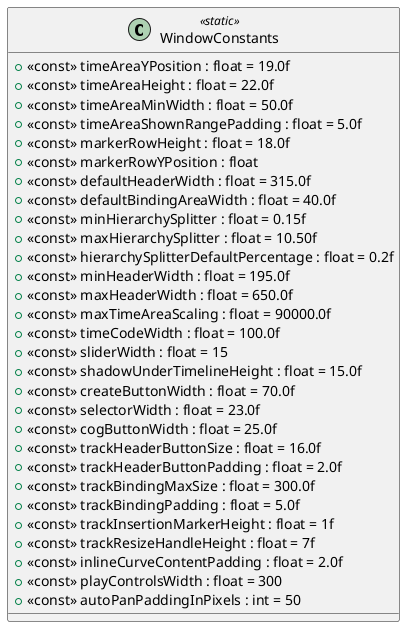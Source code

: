 @startuml
class WindowConstants <<static>> {
    + <<const>> timeAreaYPosition : float = 19.0f
    + <<const>> timeAreaHeight : float = 22.0f
    + <<const>> timeAreaMinWidth : float = 50.0f
    + <<const>> timeAreaShownRangePadding : float = 5.0f
    + <<const>> markerRowHeight : float = 18.0f
    + <<const>> markerRowYPosition : float
    + <<const>> defaultHeaderWidth : float = 315.0f
    + <<const>> defaultBindingAreaWidth : float = 40.0f
    + <<const>> minHierarchySplitter : float = 0.15f
    + <<const>> maxHierarchySplitter : float = 10.50f
    + <<const>> hierarchySplitterDefaultPercentage : float = 0.2f
    + <<const>> minHeaderWidth : float = 195.0f
    + <<const>> maxHeaderWidth : float = 650.0f
    + <<const>> maxTimeAreaScaling : float = 90000.0f
    + <<const>> timeCodeWidth : float = 100.0f
    + <<const>> sliderWidth : float = 15
    + <<const>> shadowUnderTimelineHeight : float = 15.0f
    + <<const>> createButtonWidth : float = 70.0f
    + <<const>> selectorWidth : float = 23.0f
    + <<const>> cogButtonWidth : float = 25.0f
    + <<const>> trackHeaderButtonSize : float = 16.0f
    + <<const>> trackHeaderButtonPadding : float = 2.0f
    + <<const>> trackBindingMaxSize : float = 300.0f
    + <<const>> trackBindingPadding : float = 5.0f
    + <<const>> trackInsertionMarkerHeight : float = 1f
    + <<const>> trackResizeHandleHeight : float = 7f
    + <<const>> inlineCurveContentPadding : float = 2.0f
    + <<const>> playControlsWidth : float = 300
    + <<const>> autoPanPaddingInPixels : int = 50
}
@enduml
